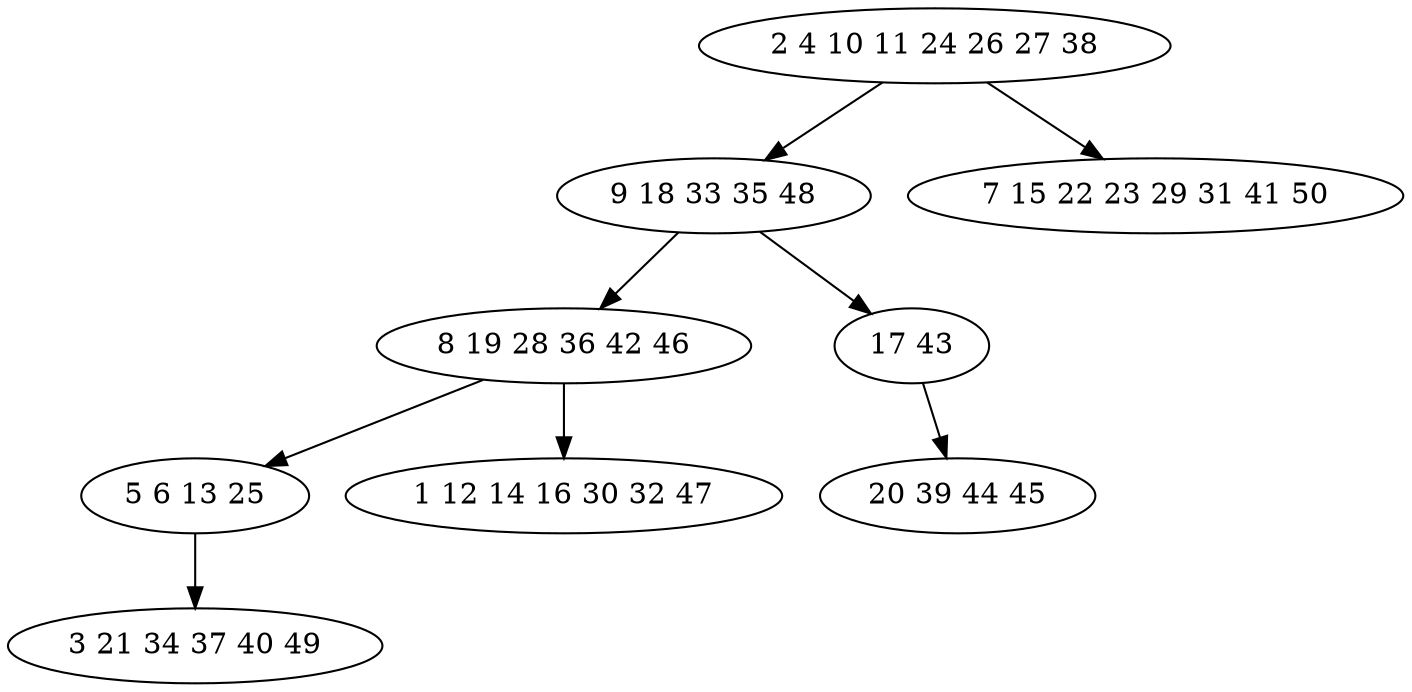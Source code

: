 digraph true_tree {
	"0" -> "1"
	"0" -> "2"
	"1" -> "3"
	"1" -> "4"
	"3" -> "5"
	"4" -> "6"
	"5" -> "7"
	"3" -> "8"
	"0" [label="2 4 10 11 24 26 27 38"];
	"1" [label="9 18 33 35 48"];
	"2" [label="7 15 22 23 29 31 41 50"];
	"3" [label="8 19 28 36 42 46"];
	"4" [label="17 43"];
	"5" [label="5 6 13 25"];
	"6" [label="20 39 44 45"];
	"7" [label="3 21 34 37 40 49"];
	"8" [label="1 12 14 16 30 32 47"];
}
